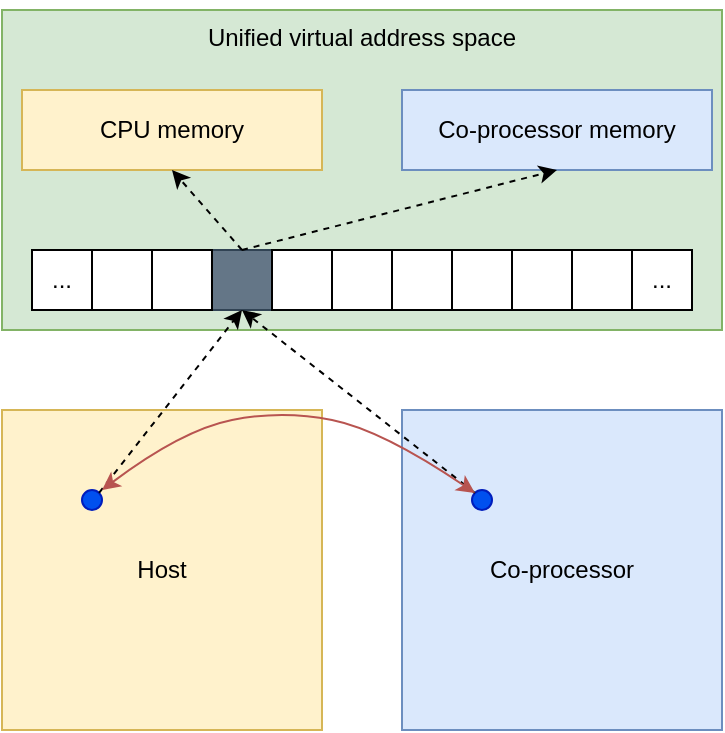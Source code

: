 <mxfile version="13.6.2" type="device"><diagram id="t3KnCuKoPFR6UIoQXWWL" name="Page-1"><mxGraphModel dx="1422" dy="822" grid="1" gridSize="10" guides="1" tooltips="1" connect="1" arrows="1" fold="1" page="1" pageScale="1" pageWidth="827" pageHeight="1169" math="0" shadow="0"><root><mxCell id="0"/><mxCell id="1" parent="0"/><mxCell id="UO7r4WYM88x2RxpI4-tz-2" value="&lt;p style=&quot;line-height: 120%&quot;&gt;Unified virtual address space&lt;/p&gt;&lt;p style=&quot;line-height: 120%&quot;&gt;&lt;br&gt;&lt;/p&gt;&lt;p style=&quot;line-height: 120%&quot;&gt;&lt;br&gt;&lt;/p&gt;&lt;p style=&quot;line-height: 120%&quot;&gt;&lt;br&gt;&lt;/p&gt;&lt;p style=&quot;line-height: 120%&quot;&gt;&lt;br&gt;&lt;/p&gt;&lt;p style=&quot;line-height: 120%&quot;&gt;&lt;br&gt;&lt;/p&gt;" style="rounded=0;whiteSpace=wrap;html=1;fillColor=#d5e8d4;strokeColor=#82b366;" parent="1" vertex="1"><mxGeometry x="40" y="40" width="360" height="160" as="geometry"/></mxCell><mxCell id="UO7r4WYM88x2RxpI4-tz-3" value="Host" style="rounded=0;whiteSpace=wrap;html=1;fillColor=#fff2cc;strokeColor=#d6b656;" parent="1" vertex="1"><mxGeometry x="40" y="240" width="160" height="160" as="geometry"/></mxCell><mxCell id="UO7r4WYM88x2RxpI4-tz-4" value="Co-processor" style="rounded=0;whiteSpace=wrap;html=1;fillColor=#dae8fc;strokeColor=#6c8ebf;" parent="1" vertex="1"><mxGeometry x="240" y="240" width="160" height="160" as="geometry"/></mxCell><mxCell id="UO7r4WYM88x2RxpI4-tz-5" value="" style="ellipse;whiteSpace=wrap;html=1;fillColor=#0050ef;strokeColor=#001DBC;fontColor=#ffffff;" parent="1" vertex="1"><mxGeometry x="80" y="280" width="10" height="10" as="geometry"/></mxCell><mxCell id="UO7r4WYM88x2RxpI4-tz-6" value="" style="ellipse;whiteSpace=wrap;html=1;fillColor=#0050ef;strokeColor=#001DBC;fontColor=#ffffff;" parent="1" vertex="1"><mxGeometry x="275" y="280" width="10" height="10" as="geometry"/></mxCell><mxCell id="UO7r4WYM88x2RxpI4-tz-7" value="" style="whiteSpace=wrap;html=1;aspect=fixed;fillColor=#647687;strokeColor=#314354;fontColor=#ffffff;" parent="1" vertex="1"><mxGeometry x="145" y="160" width="30" height="30" as="geometry"/></mxCell><mxCell id="UO7r4WYM88x2RxpI4-tz-8" value="..." style="whiteSpace=wrap;html=1;aspect=fixed;" parent="1" vertex="1"><mxGeometry x="55" y="160" width="30" height="30" as="geometry"/></mxCell><mxCell id="UO7r4WYM88x2RxpI4-tz-9" value="" style="whiteSpace=wrap;html=1;aspect=fixed;" parent="1" vertex="1"><mxGeometry x="85" y="160" width="30" height="30" as="geometry"/></mxCell><mxCell id="UO7r4WYM88x2RxpI4-tz-10" value="" style="whiteSpace=wrap;html=1;aspect=fixed;" parent="1" vertex="1"><mxGeometry x="115" y="160" width="30" height="30" as="geometry"/></mxCell><mxCell id="UO7r4WYM88x2RxpI4-tz-11" value="" style="whiteSpace=wrap;html=1;aspect=fixed;" parent="1" vertex="1"><mxGeometry x="175" y="160" width="30" height="30" as="geometry"/></mxCell><mxCell id="UO7r4WYM88x2RxpI4-tz-12" value="" style="whiteSpace=wrap;html=1;aspect=fixed;" parent="1" vertex="1"><mxGeometry x="205" y="160" width="30" height="30" as="geometry"/></mxCell><mxCell id="UO7r4WYM88x2RxpI4-tz-13" value="" style="whiteSpace=wrap;html=1;aspect=fixed;" parent="1" vertex="1"><mxGeometry x="235" y="160" width="30" height="30" as="geometry"/></mxCell><mxCell id="UO7r4WYM88x2RxpI4-tz-14" value="" style="whiteSpace=wrap;html=1;aspect=fixed;" parent="1" vertex="1"><mxGeometry x="265" y="160" width="30" height="30" as="geometry"/></mxCell><mxCell id="UO7r4WYM88x2RxpI4-tz-15" value="" style="whiteSpace=wrap;html=1;aspect=fixed;" parent="1" vertex="1"><mxGeometry x="295" y="160" width="30" height="30" as="geometry"/></mxCell><mxCell id="UO7r4WYM88x2RxpI4-tz-16" value="" style="whiteSpace=wrap;html=1;aspect=fixed;" parent="1" vertex="1"><mxGeometry x="325" y="160" width="30" height="30" as="geometry"/></mxCell><mxCell id="UO7r4WYM88x2RxpI4-tz-17" value="..." style="whiteSpace=wrap;html=1;aspect=fixed;" parent="1" vertex="1"><mxGeometry x="355" y="160" width="30" height="30" as="geometry"/></mxCell><mxCell id="UO7r4WYM88x2RxpI4-tz-18" value="" style="endArrow=classic;html=1;exitX=1;exitY=0;exitDx=0;exitDy=0;entryX=0.5;entryY=1;entryDx=0;entryDy=0;dashed=1;" parent="1" source="UO7r4WYM88x2RxpI4-tz-5" target="UO7r4WYM88x2RxpI4-tz-7" edge="1"><mxGeometry width="50" height="50" relative="1" as="geometry"><mxPoint x="100" y="260" as="sourcePoint"/><mxPoint x="150" y="210" as="targetPoint"/></mxGeometry></mxCell><mxCell id="UO7r4WYM88x2RxpI4-tz-19" value="" style="endArrow=classic;html=1;entryX=0.5;entryY=1;entryDx=0;entryDy=0;exitX=0;exitY=0;exitDx=0;exitDy=0;dashed=1;" parent="1" source="UO7r4WYM88x2RxpI4-tz-6" target="UO7r4WYM88x2RxpI4-tz-7" edge="1"><mxGeometry width="50" height="50" relative="1" as="geometry"><mxPoint x="107.071" y="292.929" as="sourcePoint"/><mxPoint x="165" y="200" as="targetPoint"/></mxGeometry></mxCell><mxCell id="UO7r4WYM88x2RxpI4-tz-20" value="" style="curved=1;endArrow=classic;html=1;entryX=0;entryY=0;entryDx=0;entryDy=0;fillColor=#f8cecc;strokeColor=#b85450;startArrow=classic;startFill=1;" parent="1" target="UO7r4WYM88x2RxpI4-tz-6" edge="1"><mxGeometry width="50" height="50" relative="1" as="geometry"><mxPoint x="90" y="280" as="sourcePoint"/><mxPoint x="220" y="280" as="targetPoint"/><Array as="points"><mxPoint x="130" y="250"/><mxPoint x="180" y="240"/><mxPoint x="230" y="250"/></Array></mxGeometry></mxCell><mxCell id="UO7r4WYM88x2RxpI4-tz-21" value="CPU memory" style="rounded=0;whiteSpace=wrap;html=1;fillColor=#fff2cc;strokeColor=#d6b656;" parent="1" vertex="1"><mxGeometry x="50" y="80" width="150" height="40" as="geometry"/></mxCell><mxCell id="UO7r4WYM88x2RxpI4-tz-22" value="Co-processor memory" style="rounded=0;whiteSpace=wrap;html=1;fillColor=#dae8fc;strokeColor=#6c8ebf;" parent="1" vertex="1"><mxGeometry x="240" y="80" width="155" height="40" as="geometry"/></mxCell><mxCell id="UO7r4WYM88x2RxpI4-tz-23" value="" style="endArrow=classic;html=1;exitX=0.5;exitY=0;exitDx=0;exitDy=0;entryX=0.5;entryY=1;entryDx=0;entryDy=0;dashed=1;" parent="1" source="UO7r4WYM88x2RxpI4-tz-7" target="UO7r4WYM88x2RxpI4-tz-21" edge="1"><mxGeometry width="50" height="50" relative="1" as="geometry"><mxPoint x="64.266" y="205.734" as="sourcePoint"/><mxPoint x="135.73" y="114.27" as="targetPoint"/></mxGeometry></mxCell><mxCell id="UO7r4WYM88x2RxpI4-tz-24" value="" style="endArrow=classic;html=1;exitX=0.5;exitY=0;exitDx=0;exitDy=0;entryX=0.5;entryY=1;entryDx=0;entryDy=0;dashed=1;" parent="1" source="UO7r4WYM88x2RxpI4-tz-7" target="UO7r4WYM88x2RxpI4-tz-22" edge="1"><mxGeometry width="50" height="50" relative="1" as="geometry"><mxPoint x="170" y="170" as="sourcePoint"/><mxPoint x="130" y="90" as="targetPoint"/></mxGeometry></mxCell></root></mxGraphModel></diagram></mxfile>